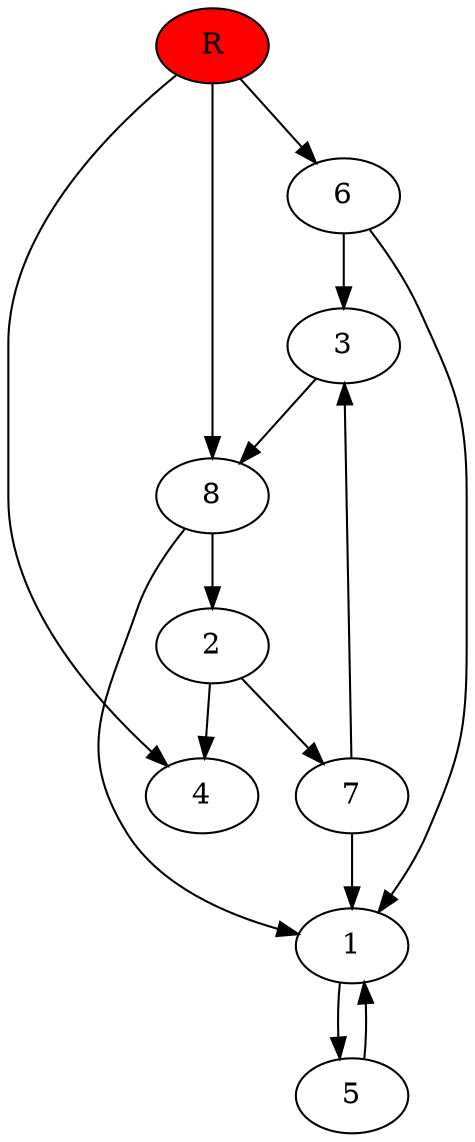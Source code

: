 digraph prb4921 {
	1
	2
	3
	4
	5
	6
	7
	8
	R [fillcolor="#ff0000" style=filled]
	1 -> 5
	2 -> 4
	2 -> 7
	3 -> 8
	5 -> 1
	6 -> 1
	6 -> 3
	7 -> 1
	7 -> 3
	8 -> 1
	8 -> 2
	R -> 4
	R -> 6
	R -> 8
}
